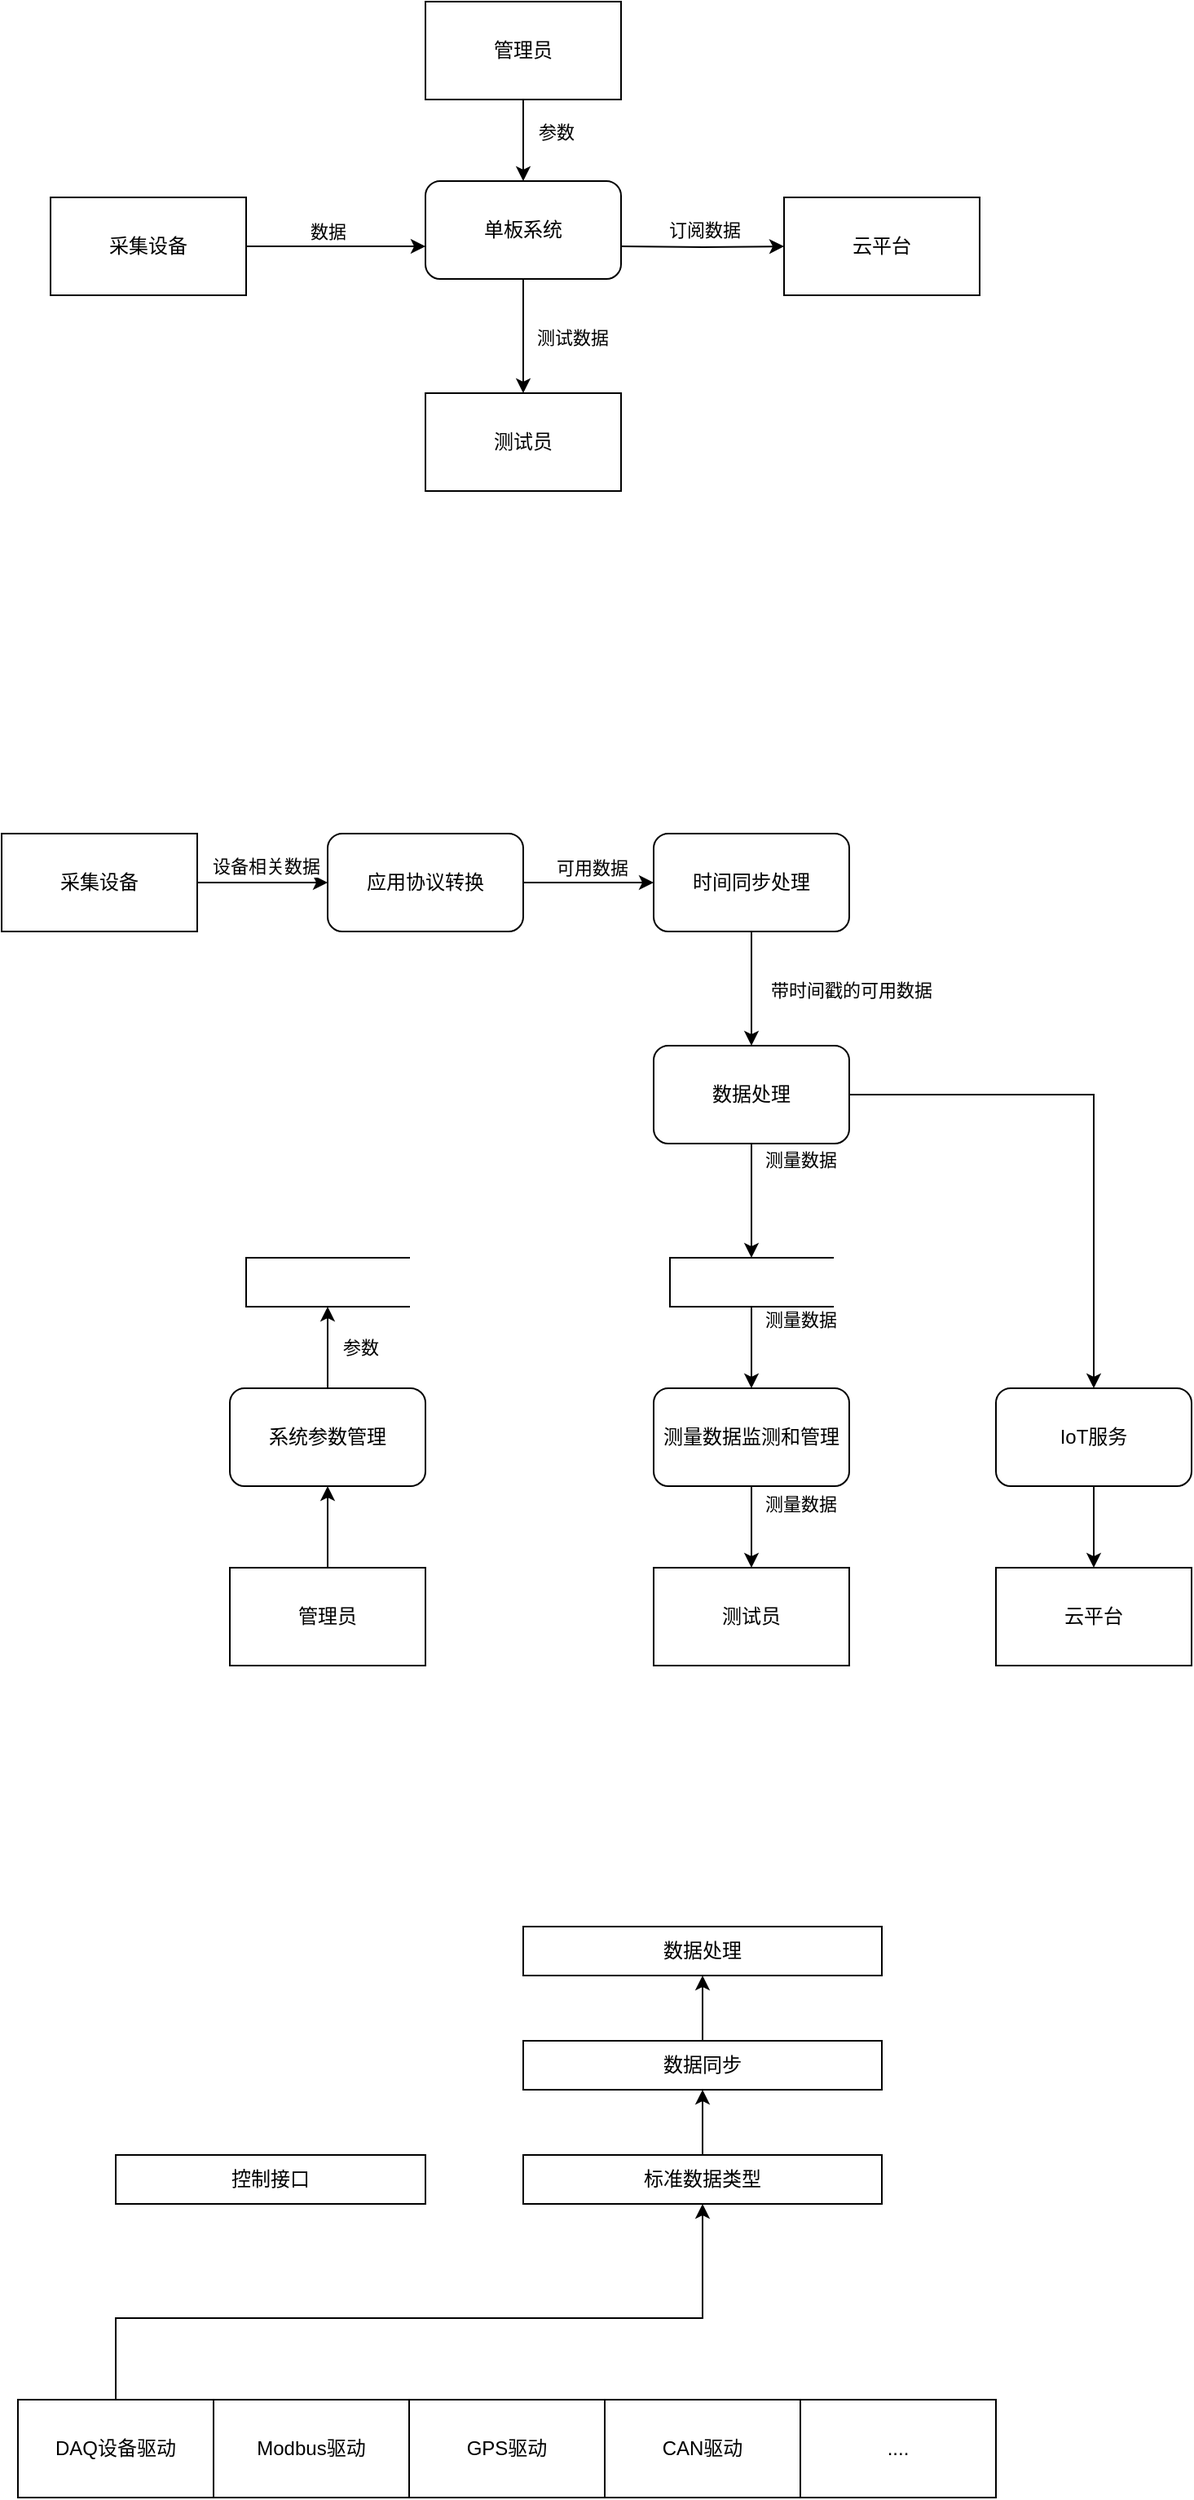 <mxfile version="14.6.6" type="github">
  <diagram id="QQwFab2wA2YZ-kEI47M6" name="Page-1">
    <mxGraphModel dx="942" dy="583" grid="1" gridSize="10" guides="1" tooltips="1" connect="1" arrows="1" fold="1" page="1" pageScale="1" pageWidth="827" pageHeight="1169" math="0" shadow="0">
      <root>
        <mxCell id="0" />
        <mxCell id="1" parent="0" />
        <mxCell id="T-xTehDhcngylkZq_LjZ-16" value="" style="edgeStyle=orthogonalEdgeStyle;rounded=0;orthogonalLoop=1;jettySize=auto;html=1;" parent="1" source="T-xTehDhcngylkZq_LjZ-14" edge="1">
          <mxGeometry relative="1" as="geometry">
            <mxPoint x="340" y="160" as="targetPoint" />
          </mxGeometry>
        </mxCell>
        <mxCell id="T-xTehDhcngylkZq_LjZ-17" value="数据" style="edgeLabel;html=1;align=center;verticalAlign=middle;resizable=0;points=[];" parent="T-xTehDhcngylkZq_LjZ-16" vertex="1" connectable="0">
          <mxGeometry x="0.218" y="-1" relative="1" as="geometry">
            <mxPoint x="-17" y="-11" as="offset" />
          </mxGeometry>
        </mxCell>
        <mxCell id="T-xTehDhcngylkZq_LjZ-14" value="采集设备" style="rounded=0;whiteSpace=wrap;html=1;" parent="1" vertex="1">
          <mxGeometry x="110" y="130" width="120" height="60" as="geometry" />
        </mxCell>
        <mxCell id="T-xTehDhcngylkZq_LjZ-19" value="" style="edgeStyle=orthogonalEdgeStyle;rounded=0;orthogonalLoop=1;jettySize=auto;html=1;exitX=0.5;exitY=1;exitDx=0;exitDy=0;" parent="1" source="T-xTehDhcngylkZq_LjZ-76" target="T-xTehDhcngylkZq_LjZ-18" edge="1">
          <mxGeometry relative="1" as="geometry">
            <mxPoint x="400" y="200" as="sourcePoint" />
            <Array as="points" />
          </mxGeometry>
        </mxCell>
        <mxCell id="T-xTehDhcngylkZq_LjZ-83" value="&lt;div&gt;测试数据&lt;/div&gt;" style="edgeLabel;html=1;align=center;verticalAlign=middle;resizable=0;points=[];" parent="T-xTehDhcngylkZq_LjZ-19" vertex="1" connectable="0">
          <mxGeometry x="0.22" y="1" relative="1" as="geometry">
            <mxPoint x="29" y="-7" as="offset" />
          </mxGeometry>
        </mxCell>
        <mxCell id="T-xTehDhcngylkZq_LjZ-22" value="" style="edgeStyle=orthogonalEdgeStyle;rounded=0;orthogonalLoop=1;jettySize=auto;html=1;" parent="1" target="T-xTehDhcngylkZq_LjZ-21" edge="1">
          <mxGeometry relative="1" as="geometry">
            <mxPoint x="460" y="160" as="sourcePoint" />
          </mxGeometry>
        </mxCell>
        <mxCell id="T-xTehDhcngylkZq_LjZ-23" value="订阅数据" style="edgeLabel;html=1;align=center;verticalAlign=middle;resizable=0;points=[];" parent="T-xTehDhcngylkZq_LjZ-22" vertex="1" connectable="0">
          <mxGeometry x="0.25" y="2" relative="1" as="geometry">
            <mxPoint x="-12" y="-8" as="offset" />
          </mxGeometry>
        </mxCell>
        <mxCell id="T-xTehDhcngylkZq_LjZ-18" value="测试员" style="rounded=0;whiteSpace=wrap;html=1;" parent="1" vertex="1">
          <mxGeometry x="340" y="250" width="120" height="60" as="geometry" />
        </mxCell>
        <mxCell id="T-xTehDhcngylkZq_LjZ-21" value="云平台" style="rounded=0;whiteSpace=wrap;html=1;" parent="1" vertex="1">
          <mxGeometry x="560" y="130" width="120" height="60" as="geometry" />
        </mxCell>
        <mxCell id="T-xTehDhcngylkZq_LjZ-28" value="" style="edgeStyle=orthogonalEdgeStyle;rounded=0;orthogonalLoop=1;jettySize=auto;html=1;entryX=0;entryY=0.5;entryDx=0;entryDy=0;" parent="1" source="T-xTehDhcngylkZq_LjZ-30" target="T-xTehDhcngylkZq_LjZ-78" edge="1">
          <mxGeometry relative="1" as="geometry">
            <mxPoint x="300" y="550" as="targetPoint" />
          </mxGeometry>
        </mxCell>
        <mxCell id="T-xTehDhcngylkZq_LjZ-29" value="设备相关数据" style="edgeLabel;html=1;align=center;verticalAlign=middle;resizable=0;points=[];" parent="T-xTehDhcngylkZq_LjZ-28" vertex="1" connectable="0">
          <mxGeometry x="0.218" y="-1" relative="1" as="geometry">
            <mxPoint x="-7" y="-11" as="offset" />
          </mxGeometry>
        </mxCell>
        <mxCell id="T-xTehDhcngylkZq_LjZ-30" value="采集设备" style="rounded=0;whiteSpace=wrap;html=1;" parent="1" vertex="1">
          <mxGeometry x="80" y="520" width="120" height="60" as="geometry" />
        </mxCell>
        <mxCell id="T-xTehDhcngylkZq_LjZ-43" value="" style="edgeStyle=orthogonalEdgeStyle;rounded=0;orthogonalLoop=1;jettySize=auto;html=1;exitX=1;exitY=0.5;exitDx=0;exitDy=0;" parent="1" source="T-xTehDhcngylkZq_LjZ-78" edge="1">
          <mxGeometry relative="1" as="geometry">
            <mxPoint x="420.0" y="550" as="sourcePoint" />
            <mxPoint x="480.0" y="550" as="targetPoint" />
          </mxGeometry>
        </mxCell>
        <mxCell id="T-xTehDhcngylkZq_LjZ-44" value="可用数据" style="edgeLabel;html=1;align=center;verticalAlign=middle;resizable=0;points=[];" parent="T-xTehDhcngylkZq_LjZ-43" vertex="1" connectable="0">
          <mxGeometry x="0.192" relative="1" as="geometry">
            <mxPoint x="-6" y="-10" as="offset" />
          </mxGeometry>
        </mxCell>
        <mxCell id="T-xTehDhcngylkZq_LjZ-46" value="" style="edgeStyle=orthogonalEdgeStyle;rounded=0;orthogonalLoop=1;jettySize=auto;html=1;exitX=0.5;exitY=1;exitDx=0;exitDy=0;" parent="1" source="T-xTehDhcngylkZq_LjZ-79" edge="1">
          <mxGeometry relative="1" as="geometry">
            <mxPoint x="540.0" y="590" as="sourcePoint" />
            <mxPoint x="540.0" y="650" as="targetPoint" />
          </mxGeometry>
        </mxCell>
        <mxCell id="T-xTehDhcngylkZq_LjZ-47" value="带时间戳的可用数据" style="edgeLabel;html=1;align=center;verticalAlign=middle;resizable=0;points=[];" parent="T-xTehDhcngylkZq_LjZ-46" vertex="1" connectable="0">
          <mxGeometry x="0.162" y="1" relative="1" as="geometry">
            <mxPoint x="59" y="-5" as="offset" />
          </mxGeometry>
        </mxCell>
        <mxCell id="T-xTehDhcngylkZq_LjZ-56" value="测试员" style="rounded=0;whiteSpace=wrap;html=1;" parent="1" vertex="1">
          <mxGeometry x="480" y="970" width="120" height="60" as="geometry" />
        </mxCell>
        <mxCell id="T-xTehDhcngylkZq_LjZ-57" value="云平台" style="rounded=0;whiteSpace=wrap;html=1;" parent="1" vertex="1">
          <mxGeometry x="690" y="970" width="120" height="60" as="geometry" />
        </mxCell>
        <mxCell id="T-xTehDhcngylkZq_LjZ-99" value="" style="edgeStyle=orthogonalEdgeStyle;rounded=0;orthogonalLoop=1;jettySize=auto;html=1;" parent="1" source="T-xTehDhcngylkZq_LjZ-58" target="T-xTehDhcngylkZq_LjZ-82" edge="1">
          <mxGeometry relative="1" as="geometry" />
        </mxCell>
        <mxCell id="T-xTehDhcngylkZq_LjZ-101" value="测量数据" style="edgeLabel;html=1;align=center;verticalAlign=middle;resizable=0;points=[];" parent="T-xTehDhcngylkZq_LjZ-99" vertex="1" connectable="0">
          <mxGeometry x="-0.682" relative="1" as="geometry">
            <mxPoint x="30" as="offset" />
          </mxGeometry>
        </mxCell>
        <mxCell id="T-xTehDhcngylkZq_LjZ-58" value="" style="html=1;dashed=0;whitespace=wrap;shape=partialRectangle;right=0;" parent="1" vertex="1">
          <mxGeometry x="490" y="780" width="100" height="30" as="geometry" />
        </mxCell>
        <mxCell id="T-xTehDhcngylkZq_LjZ-74" value="" style="edgeStyle=orthogonalEdgeStyle;rounded=0;orthogonalLoop=1;jettySize=auto;html=1;exitX=0.5;exitY=1;exitDx=0;exitDy=0;" parent="1" source="T-xTehDhcngylkZq_LjZ-82" target="T-xTehDhcngylkZq_LjZ-56" edge="1">
          <mxGeometry relative="1" as="geometry">
            <mxPoint x="540" y="1010" as="sourcePoint" />
          </mxGeometry>
        </mxCell>
        <mxCell id="T-xTehDhcngylkZq_LjZ-86" value="测量数据" style="edgeLabel;html=1;align=center;verticalAlign=middle;resizable=0;points=[];" parent="T-xTehDhcngylkZq_LjZ-74" vertex="1" connectable="0">
          <mxGeometry x="-0.765" relative="1" as="geometry">
            <mxPoint x="30" y="5" as="offset" />
          </mxGeometry>
        </mxCell>
        <mxCell id="T-xTehDhcngylkZq_LjZ-76" value="单板系统" style="rounded=1;whiteSpace=wrap;html=1;" parent="1" vertex="1">
          <mxGeometry x="340" y="120" width="120" height="60" as="geometry" />
        </mxCell>
        <mxCell id="T-xTehDhcngylkZq_LjZ-78" value="应用协议转换" style="rounded=1;whiteSpace=wrap;html=1;" parent="1" vertex="1">
          <mxGeometry x="280" y="520" width="120" height="60" as="geometry" />
        </mxCell>
        <mxCell id="T-xTehDhcngylkZq_LjZ-79" value="时间同步处理" style="rounded=1;whiteSpace=wrap;html=1;" parent="1" vertex="1">
          <mxGeometry x="480" y="520" width="120" height="60" as="geometry" />
        </mxCell>
        <mxCell id="T-xTehDhcngylkZq_LjZ-98" value="" style="edgeStyle=orthogonalEdgeStyle;rounded=0;orthogonalLoop=1;jettySize=auto;html=1;" parent="1" source="T-xTehDhcngylkZq_LjZ-80" target="T-xTehDhcngylkZq_LjZ-58" edge="1">
          <mxGeometry relative="1" as="geometry" />
        </mxCell>
        <mxCell id="T-xTehDhcngylkZq_LjZ-100" value="测量数据" style="edgeLabel;html=1;align=center;verticalAlign=middle;resizable=0;points=[];" parent="T-xTehDhcngylkZq_LjZ-98" vertex="1" connectable="0">
          <mxGeometry x="-0.718" y="4" relative="1" as="geometry">
            <mxPoint x="26" as="offset" />
          </mxGeometry>
        </mxCell>
        <mxCell id="T-xTehDhcngylkZq_LjZ-103" style="edgeStyle=orthogonalEdgeStyle;rounded=0;orthogonalLoop=1;jettySize=auto;html=1;entryX=0.5;entryY=0;entryDx=0;entryDy=0;" parent="1" source="T-xTehDhcngylkZq_LjZ-80" target="T-xTehDhcngylkZq_LjZ-81" edge="1">
          <mxGeometry relative="1" as="geometry" />
        </mxCell>
        <mxCell id="T-xTehDhcngylkZq_LjZ-80" value="数据处理" style="rounded=1;whiteSpace=wrap;html=1;" parent="1" vertex="1">
          <mxGeometry x="480" y="650" width="120" height="60" as="geometry" />
        </mxCell>
        <mxCell id="T-xTehDhcngylkZq_LjZ-104" value="" style="edgeStyle=orthogonalEdgeStyle;rounded=0;orthogonalLoop=1;jettySize=auto;html=1;" parent="1" source="T-xTehDhcngylkZq_LjZ-81" target="T-xTehDhcngylkZq_LjZ-57" edge="1">
          <mxGeometry relative="1" as="geometry" />
        </mxCell>
        <mxCell id="T-xTehDhcngylkZq_LjZ-81" value="IoT服务" style="rounded=1;whiteSpace=wrap;html=1;" parent="1" vertex="1">
          <mxGeometry x="690" y="860" width="120" height="60" as="geometry" />
        </mxCell>
        <mxCell id="T-xTehDhcngylkZq_LjZ-82" value="测量数据监测和管理" style="rounded=1;whiteSpace=wrap;html=1;" parent="1" vertex="1">
          <mxGeometry x="480" y="860" width="120" height="60" as="geometry" />
        </mxCell>
        <mxCell id="T-xTehDhcngylkZq_LjZ-92" style="edgeStyle=orthogonalEdgeStyle;rounded=0;orthogonalLoop=1;jettySize=auto;html=1;entryX=0.5;entryY=1;entryDx=0;entryDy=0;" parent="1" source="T-xTehDhcngylkZq_LjZ-88" target="T-xTehDhcngylkZq_LjZ-91" edge="1">
          <mxGeometry relative="1" as="geometry" />
        </mxCell>
        <mxCell id="T-xTehDhcngylkZq_LjZ-94" value="参数" style="edgeLabel;html=1;align=center;verticalAlign=middle;resizable=0;points=[];" parent="T-xTehDhcngylkZq_LjZ-92" vertex="1" connectable="0">
          <mxGeometry x="0.7" y="-1" relative="1" as="geometry">
            <mxPoint x="19" y="17" as="offset" />
          </mxGeometry>
        </mxCell>
        <mxCell id="T-xTehDhcngylkZq_LjZ-88" value="系统参数管理" style="rounded=1;whiteSpace=wrap;html=1;" parent="1" vertex="1">
          <mxGeometry x="220" y="860" width="120" height="60" as="geometry" />
        </mxCell>
        <mxCell id="T-xTehDhcngylkZq_LjZ-90" value="" style="edgeStyle=orthogonalEdgeStyle;rounded=0;orthogonalLoop=1;jettySize=auto;html=1;" parent="1" source="T-xTehDhcngylkZq_LjZ-89" target="T-xTehDhcngylkZq_LjZ-88" edge="1">
          <mxGeometry relative="1" as="geometry" />
        </mxCell>
        <mxCell id="T-xTehDhcngylkZq_LjZ-89" value="管理员" style="rounded=0;whiteSpace=wrap;html=1;" parent="1" vertex="1">
          <mxGeometry x="220" y="970" width="120" height="60" as="geometry" />
        </mxCell>
        <mxCell id="T-xTehDhcngylkZq_LjZ-91" value="" style="html=1;dashed=0;whitespace=wrap;shape=partialRectangle;right=0;" parent="1" vertex="1">
          <mxGeometry x="230" y="780" width="100" height="30" as="geometry" />
        </mxCell>
        <mxCell id="T-xTehDhcngylkZq_LjZ-96" value="" style="edgeStyle=orthogonalEdgeStyle;rounded=0;orthogonalLoop=1;jettySize=auto;html=1;" parent="1" source="T-xTehDhcngylkZq_LjZ-95" target="T-xTehDhcngylkZq_LjZ-76" edge="1">
          <mxGeometry relative="1" as="geometry" />
        </mxCell>
        <mxCell id="T-xTehDhcngylkZq_LjZ-97" value="参数" style="edgeLabel;html=1;align=center;verticalAlign=middle;resizable=0;points=[];" parent="T-xTehDhcngylkZq_LjZ-96" vertex="1" connectable="0">
          <mxGeometry x="-0.733" y="1" relative="1" as="geometry">
            <mxPoint x="19" y="13" as="offset" />
          </mxGeometry>
        </mxCell>
        <mxCell id="T-xTehDhcngylkZq_LjZ-95" value="管理员" style="rounded=0;whiteSpace=wrap;html=1;" parent="1" vertex="1">
          <mxGeometry x="340" y="10" width="120" height="60" as="geometry" />
        </mxCell>
        <mxCell id="DopnBpDByfDh6nanL5ke-17" value="" style="edgeStyle=orthogonalEdgeStyle;rounded=0;orthogonalLoop=1;jettySize=auto;html=1;entryX=0.5;entryY=1;entryDx=0;entryDy=0;" edge="1" parent="1" source="DopnBpDByfDh6nanL5ke-1" target="DopnBpDByfDh6nanL5ke-8">
          <mxGeometry relative="1" as="geometry" />
        </mxCell>
        <mxCell id="DopnBpDByfDh6nanL5ke-1" value="标准数据类型" style="rounded=0;whiteSpace=wrap;html=1;" vertex="1" parent="1">
          <mxGeometry x="400" y="1330" width="220" height="30" as="geometry" />
        </mxCell>
        <mxCell id="DopnBpDByfDh6nanL5ke-2" value="控制接口" style="rounded=0;whiteSpace=wrap;html=1;" vertex="1" parent="1">
          <mxGeometry x="150" y="1330" width="190" height="30" as="geometry" />
        </mxCell>
        <mxCell id="DopnBpDByfDh6nanL5ke-15" style="edgeStyle=orthogonalEdgeStyle;rounded=0;orthogonalLoop=1;jettySize=auto;html=1;entryX=0.5;entryY=1;entryDx=0;entryDy=0;" edge="1" parent="1" source="DopnBpDByfDh6nanL5ke-3" target="DopnBpDByfDh6nanL5ke-1">
          <mxGeometry relative="1" as="geometry">
            <Array as="points">
              <mxPoint x="150" y="1430" />
              <mxPoint x="510" y="1430" />
            </Array>
          </mxGeometry>
        </mxCell>
        <mxCell id="DopnBpDByfDh6nanL5ke-3" value="DAQ设备驱动" style="rounded=0;whiteSpace=wrap;html=1;" vertex="1" parent="1">
          <mxGeometry x="90" y="1480" width="120" height="60" as="geometry" />
        </mxCell>
        <mxCell id="DopnBpDByfDh6nanL5ke-4" value="Modbus驱动" style="rounded=0;whiteSpace=wrap;html=1;" vertex="1" parent="1">
          <mxGeometry x="210" y="1480" width="120" height="60" as="geometry" />
        </mxCell>
        <mxCell id="DopnBpDByfDh6nanL5ke-5" value="GPS驱动" style="rounded=0;whiteSpace=wrap;html=1;" vertex="1" parent="1">
          <mxGeometry x="330" y="1480" width="120" height="60" as="geometry" />
        </mxCell>
        <mxCell id="DopnBpDByfDh6nanL5ke-6" value="CAN驱动" style="rounded=0;whiteSpace=wrap;html=1;" vertex="1" parent="1">
          <mxGeometry x="450" y="1480" width="120" height="60" as="geometry" />
        </mxCell>
        <mxCell id="DopnBpDByfDh6nanL5ke-7" value="...." style="rounded=0;whiteSpace=wrap;html=1;" vertex="1" parent="1">
          <mxGeometry x="570" y="1480" width="120" height="60" as="geometry" />
        </mxCell>
        <mxCell id="DopnBpDByfDh6nanL5ke-18" value="" style="edgeStyle=orthogonalEdgeStyle;rounded=0;orthogonalLoop=1;jettySize=auto;html=1;" edge="1" parent="1" source="DopnBpDByfDh6nanL5ke-8" target="DopnBpDByfDh6nanL5ke-16">
          <mxGeometry relative="1" as="geometry" />
        </mxCell>
        <mxCell id="DopnBpDByfDh6nanL5ke-8" value="数据同步" style="rounded=0;whiteSpace=wrap;html=1;" vertex="1" parent="1">
          <mxGeometry x="400" y="1260" width="220" height="30" as="geometry" />
        </mxCell>
        <mxCell id="DopnBpDByfDh6nanL5ke-16" value="数据处理" style="rounded=0;whiteSpace=wrap;html=1;" vertex="1" parent="1">
          <mxGeometry x="400" y="1190" width="220" height="30" as="geometry" />
        </mxCell>
      </root>
    </mxGraphModel>
  </diagram>
</mxfile>
